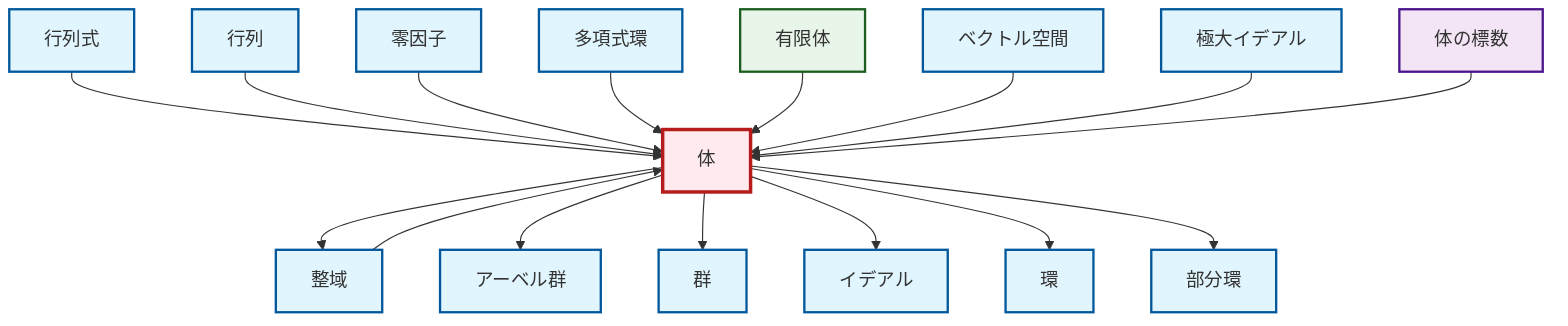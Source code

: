 graph TD
    classDef definition fill:#e1f5fe,stroke:#01579b,stroke-width:2px
    classDef theorem fill:#f3e5f5,stroke:#4a148c,stroke-width:2px
    classDef axiom fill:#fff3e0,stroke:#e65100,stroke-width:2px
    classDef example fill:#e8f5e9,stroke:#1b5e20,stroke-width:2px
    classDef current fill:#ffebee,stroke:#b71c1c,stroke-width:3px
    def-zero-divisor["零因子"]:::definition
    def-determinant["行列式"]:::definition
    def-subring["部分環"]:::definition
    def-maximal-ideal["極大イデアル"]:::definition
    ex-finite-field["有限体"]:::example
    def-vector-space["ベクトル空間"]:::definition
    def-ideal["イデアル"]:::definition
    def-abelian-group["アーベル群"]:::definition
    def-integral-domain["整域"]:::definition
    def-field["体"]:::definition
    def-polynomial-ring["多項式環"]:::definition
    def-ring["環"]:::definition
    thm-field-characteristic["体の標数"]:::theorem
    def-group["群"]:::definition
    def-matrix["行列"]:::definition
    def-integral-domain --> def-field
    def-determinant --> def-field
    def-matrix --> def-field
    def-field --> def-integral-domain
    def-field --> def-abelian-group
    def-zero-divisor --> def-field
    def-polynomial-ring --> def-field
    def-field --> def-group
    ex-finite-field --> def-field
    def-vector-space --> def-field
    def-maximal-ideal --> def-field
    def-field --> def-ideal
    def-field --> def-ring
    def-field --> def-subring
    thm-field-characteristic --> def-field
    class def-field current